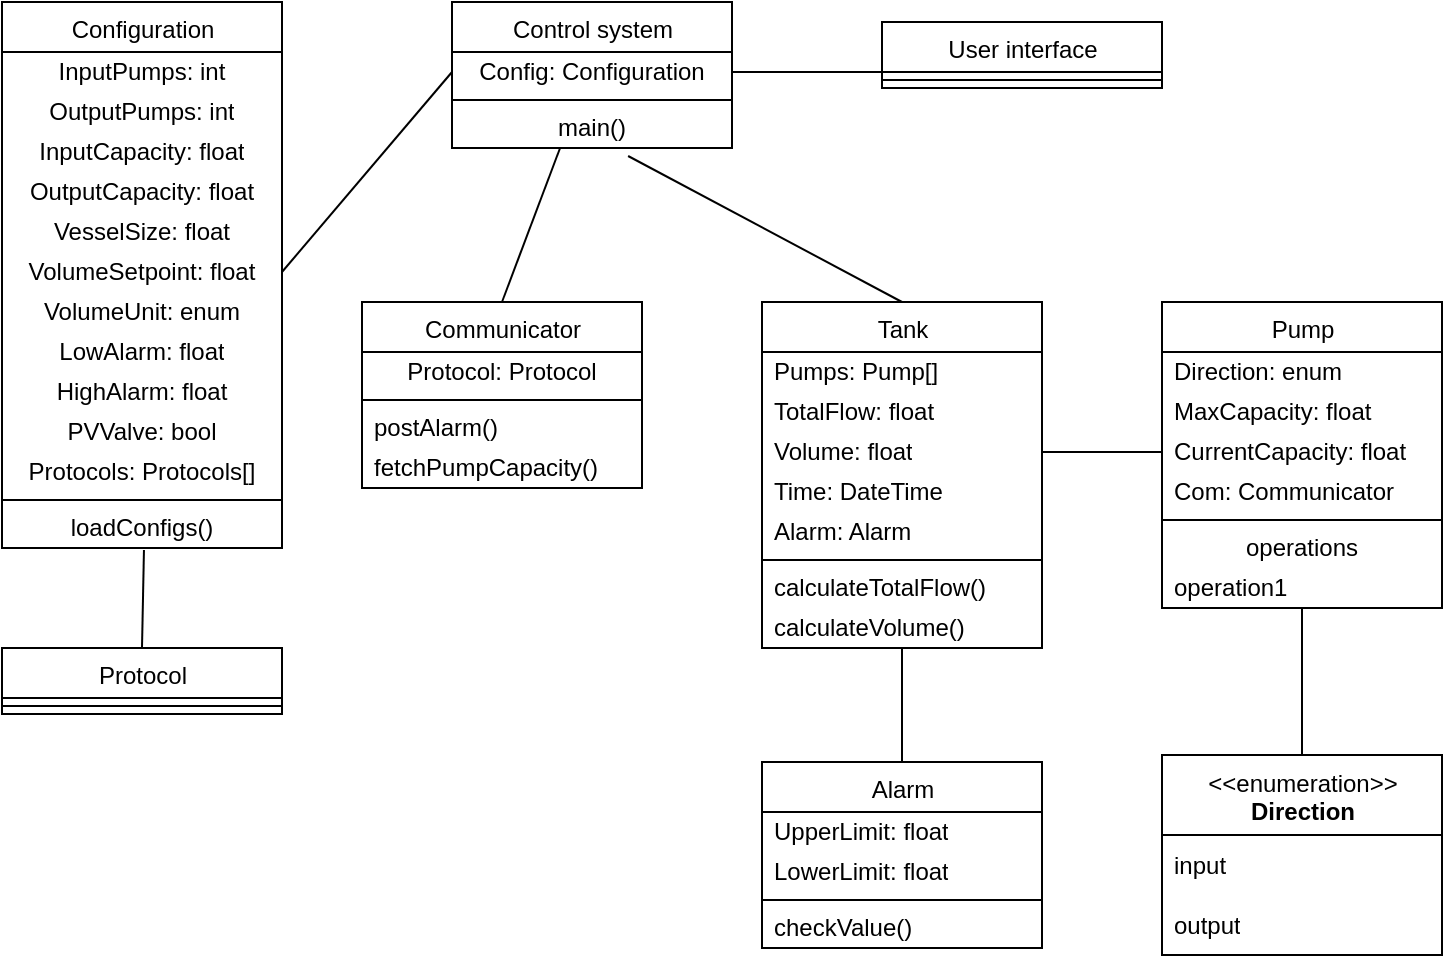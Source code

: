 <mxfile>
    <diagram id="eR-Qtvk94U0Yo9fx3vLx" name="Page-1">
        <mxGraphModel dx="1074" dy="812" grid="1" gridSize="10" guides="1" tooltips="1" connect="1" arrows="0" fold="1" page="1" pageScale="1" pageWidth="850" pageHeight="1100" math="0" shadow="0">
            <root>
                <mxCell id="0"/>
                <mxCell id="1" parent="0"/>
                <mxCell id="cxmRrtGTWL4b0-NTS0eR-15" value="Control system" style="swimlane;fontStyle=0;align=center;verticalAlign=top;childLayout=stackLayout;horizontal=1;startSize=25;horizontalStack=0;resizeParent=1;resizeParentMax=0;resizeLast=0;collapsible=0;marginBottom=0;html=1;" vertex="1" parent="1">
                    <mxGeometry x="285" y="60" width="140" height="73" as="geometry"/>
                </mxCell>
                <mxCell id="cxmRrtGTWL4b0-NTS0eR-16" value="Config: Configuration" style="text;html=1;strokeColor=none;fillColor=none;align=center;verticalAlign=middle;spacingLeft=4;spacingRight=4;overflow=hidden;rotatable=0;points=[[0,0.5],[1,0.5]];portConstraint=eastwest;" vertex="1" parent="cxmRrtGTWL4b0-NTS0eR-15">
                    <mxGeometry y="25" width="140" height="20" as="geometry"/>
                </mxCell>
                <mxCell id="cxmRrtGTWL4b0-NTS0eR-20" value="" style="line;strokeWidth=1;fillColor=none;align=left;verticalAlign=middle;spacingTop=-1;spacingLeft=3;spacingRight=3;rotatable=0;labelPosition=right;points=[];portConstraint=eastwest;" vertex="1" parent="cxmRrtGTWL4b0-NTS0eR-15">
                    <mxGeometry y="45" width="140" height="8" as="geometry"/>
                </mxCell>
                <mxCell id="cxmRrtGTWL4b0-NTS0eR-21" value="main()" style="text;html=1;strokeColor=none;fillColor=none;align=center;verticalAlign=middle;spacingLeft=4;spacingRight=4;overflow=hidden;rotatable=0;points=[[0,0.5],[1,0.5]];portConstraint=eastwest;" vertex="1" parent="cxmRrtGTWL4b0-NTS0eR-15">
                    <mxGeometry y="53" width="140" height="20" as="geometry"/>
                </mxCell>
                <mxCell id="cxmRrtGTWL4b0-NTS0eR-148" style="edgeStyle=none;html=1;exitX=0.5;exitY=0;exitDx=0;exitDy=0;entryX=0.629;entryY=1.2;entryDx=0;entryDy=0;entryPerimeter=0;endArrow=none;endFill=0;" edge="1" parent="1" source="cxmRrtGTWL4b0-NTS0eR-44" target="cxmRrtGTWL4b0-NTS0eR-21">
                    <mxGeometry relative="1" as="geometry"/>
                </mxCell>
                <mxCell id="cxmRrtGTWL4b0-NTS0eR-44" value="Tank" style="swimlane;fontStyle=0;align=center;verticalAlign=top;childLayout=stackLayout;horizontal=1;startSize=25;horizontalStack=0;resizeParent=1;resizeParentMax=0;resizeLast=0;collapsible=0;marginBottom=0;html=1;" vertex="1" parent="1">
                    <mxGeometry x="440" y="210" width="140" height="173" as="geometry"/>
                </mxCell>
                <mxCell id="cxmRrtGTWL4b0-NTS0eR-46" value="Pumps: Pump[]" style="text;html=1;strokeColor=none;fillColor=none;align=left;verticalAlign=middle;spacingLeft=4;spacingRight=4;overflow=hidden;rotatable=0;points=[[0,0.5],[1,0.5]];portConstraint=eastwest;" vertex="1" parent="cxmRrtGTWL4b0-NTS0eR-44">
                    <mxGeometry y="25" width="140" height="20" as="geometry"/>
                </mxCell>
                <mxCell id="cxmRrtGTWL4b0-NTS0eR-95" value="TotalFlow: float" style="text;html=1;strokeColor=none;fillColor=none;align=left;verticalAlign=middle;spacingLeft=4;spacingRight=4;overflow=hidden;rotatable=0;points=[[0,0.5],[1,0.5]];portConstraint=eastwest;" vertex="1" parent="cxmRrtGTWL4b0-NTS0eR-44">
                    <mxGeometry y="45" width="140" height="20" as="geometry"/>
                </mxCell>
                <mxCell id="cxmRrtGTWL4b0-NTS0eR-96" value="Volume: float" style="text;html=1;strokeColor=none;fillColor=none;align=left;verticalAlign=middle;spacingLeft=4;spacingRight=4;overflow=hidden;rotatable=0;points=[[0,0.5],[1,0.5]];portConstraint=eastwest;" vertex="1" parent="cxmRrtGTWL4b0-NTS0eR-44">
                    <mxGeometry y="65" width="140" height="20" as="geometry"/>
                </mxCell>
                <mxCell id="cxmRrtGTWL4b0-NTS0eR-97" value="Time: DateTime" style="text;html=1;strokeColor=none;fillColor=none;align=left;verticalAlign=middle;spacingLeft=4;spacingRight=4;overflow=hidden;rotatable=0;points=[[0,0.5],[1,0.5]];portConstraint=eastwest;" vertex="1" parent="cxmRrtGTWL4b0-NTS0eR-44">
                    <mxGeometry y="85" width="140" height="20" as="geometry"/>
                </mxCell>
                <mxCell id="cxmRrtGTWL4b0-NTS0eR-101" value="Alarm: Alarm" style="text;html=1;strokeColor=none;fillColor=none;align=left;verticalAlign=middle;spacingLeft=4;spacingRight=4;overflow=hidden;rotatable=0;points=[[0,0.5],[1,0.5]];portConstraint=eastwest;" vertex="1" parent="cxmRrtGTWL4b0-NTS0eR-44">
                    <mxGeometry y="105" width="140" height="20" as="geometry"/>
                </mxCell>
                <mxCell id="cxmRrtGTWL4b0-NTS0eR-50" value="" style="line;strokeWidth=1;fillColor=none;align=left;verticalAlign=middle;spacingTop=-1;spacingLeft=3;spacingRight=3;rotatable=0;labelPosition=right;points=[];portConstraint=eastwest;" vertex="1" parent="cxmRrtGTWL4b0-NTS0eR-44">
                    <mxGeometry y="125" width="140" height="8" as="geometry"/>
                </mxCell>
                <mxCell id="cxmRrtGTWL4b0-NTS0eR-52" value="calculateTotalFlow()" style="text;html=1;strokeColor=none;fillColor=none;align=left;verticalAlign=middle;spacingLeft=4;spacingRight=4;overflow=hidden;rotatable=0;points=[[0,0.5],[1,0.5]];portConstraint=eastwest;" vertex="1" parent="cxmRrtGTWL4b0-NTS0eR-44">
                    <mxGeometry y="133" width="140" height="20" as="geometry"/>
                </mxCell>
                <mxCell id="cxmRrtGTWL4b0-NTS0eR-98" value="calculateVolume()" style="text;html=1;strokeColor=none;fillColor=none;align=left;verticalAlign=middle;spacingLeft=4;spacingRight=4;overflow=hidden;rotatable=0;points=[[0,0.5],[1,0.5]];portConstraint=eastwest;" vertex="1" parent="cxmRrtGTWL4b0-NTS0eR-44">
                    <mxGeometry y="153" width="140" height="20" as="geometry"/>
                </mxCell>
                <mxCell id="cxmRrtGTWL4b0-NTS0eR-53" value="Pump" style="swimlane;fontStyle=0;align=center;verticalAlign=top;childLayout=stackLayout;horizontal=1;startSize=25;horizontalStack=0;resizeParent=1;resizeParentMax=0;resizeLast=0;collapsible=0;marginBottom=0;html=1;" vertex="1" parent="1">
                    <mxGeometry x="640" y="210" width="140" height="153" as="geometry"/>
                </mxCell>
                <mxCell id="cxmRrtGTWL4b0-NTS0eR-55" value="Direction: enum" style="text;html=1;strokeColor=none;fillColor=none;align=left;verticalAlign=middle;spacingLeft=4;spacingRight=4;overflow=hidden;rotatable=0;points=[[0,0.5],[1,0.5]];portConstraint=eastwest;" vertex="1" parent="cxmRrtGTWL4b0-NTS0eR-53">
                    <mxGeometry y="25" width="140" height="20" as="geometry"/>
                </mxCell>
                <mxCell id="cxmRrtGTWL4b0-NTS0eR-57" value="MaxCapacity: float" style="text;html=1;strokeColor=none;fillColor=none;align=left;verticalAlign=middle;spacingLeft=4;spacingRight=4;overflow=hidden;rotatable=0;points=[[0,0.5],[1,0.5]];portConstraint=eastwest;" vertex="1" parent="cxmRrtGTWL4b0-NTS0eR-53">
                    <mxGeometry y="45" width="140" height="20" as="geometry"/>
                </mxCell>
                <mxCell id="cxmRrtGTWL4b0-NTS0eR-58" value="CurrentCapacity: float" style="text;html=1;strokeColor=none;fillColor=none;align=left;verticalAlign=middle;spacingLeft=4;spacingRight=4;overflow=hidden;rotatable=0;points=[[0,0.5],[1,0.5]];portConstraint=eastwest;" vertex="1" parent="cxmRrtGTWL4b0-NTS0eR-53">
                    <mxGeometry y="65" width="140" height="20" as="geometry"/>
                </mxCell>
                <mxCell id="cxmRrtGTWL4b0-NTS0eR-135" value="Com: Communicator" style="text;html=1;strokeColor=none;fillColor=none;align=left;verticalAlign=middle;spacingLeft=4;spacingRight=4;overflow=hidden;rotatable=0;points=[[0,0.5],[1,0.5]];portConstraint=eastwest;" vertex="1" parent="cxmRrtGTWL4b0-NTS0eR-53">
                    <mxGeometry y="85" width="140" height="20" as="geometry"/>
                </mxCell>
                <mxCell id="cxmRrtGTWL4b0-NTS0eR-59" value="" style="line;strokeWidth=1;fillColor=none;align=left;verticalAlign=middle;spacingTop=-1;spacingLeft=3;spacingRight=3;rotatable=0;labelPosition=right;points=[];portConstraint=eastwest;" vertex="1" parent="cxmRrtGTWL4b0-NTS0eR-53">
                    <mxGeometry y="105" width="140" height="8" as="geometry"/>
                </mxCell>
                <mxCell id="cxmRrtGTWL4b0-NTS0eR-60" value="operations" style="text;html=1;strokeColor=none;fillColor=none;align=center;verticalAlign=middle;spacingLeft=4;spacingRight=4;overflow=hidden;rotatable=0;points=[[0,0.5],[1,0.5]];portConstraint=eastwest;" vertex="1" parent="cxmRrtGTWL4b0-NTS0eR-53">
                    <mxGeometry y="113" width="140" height="20" as="geometry"/>
                </mxCell>
                <mxCell id="cxmRrtGTWL4b0-NTS0eR-61" value="operation1" style="text;html=1;strokeColor=none;fillColor=none;align=left;verticalAlign=middle;spacingLeft=4;spacingRight=4;overflow=hidden;rotatable=0;points=[[0,0.5],[1,0.5]];portConstraint=eastwest;" vertex="1" parent="cxmRrtGTWL4b0-NTS0eR-53">
                    <mxGeometry y="133" width="140" height="20" as="geometry"/>
                </mxCell>
                <mxCell id="cxmRrtGTWL4b0-NTS0eR-68" value="Configuration" style="swimlane;fontStyle=0;align=center;verticalAlign=top;childLayout=stackLayout;horizontal=1;startSize=25;horizontalStack=0;resizeParent=1;resizeParentMax=0;resizeLast=0;collapsible=0;marginBottom=0;html=1;" vertex="1" parent="1">
                    <mxGeometry x="60" y="60" width="140" height="273" as="geometry"/>
                </mxCell>
                <mxCell id="cxmRrtGTWL4b0-NTS0eR-69" value="InputPumps: int" style="text;html=1;strokeColor=none;fillColor=none;align=center;verticalAlign=middle;spacingLeft=4;spacingRight=4;overflow=hidden;rotatable=0;points=[[0,0.5],[1,0.5]];portConstraint=eastwest;" vertex="1" parent="cxmRrtGTWL4b0-NTS0eR-68">
                    <mxGeometry y="25" width="140" height="20" as="geometry"/>
                </mxCell>
                <mxCell id="cxmRrtGTWL4b0-NTS0eR-103" value="OutputPumps: int" style="text;html=1;strokeColor=none;fillColor=none;align=center;verticalAlign=middle;spacingLeft=4;spacingRight=4;overflow=hidden;rotatable=0;points=[[0,0.5],[1,0.5]];portConstraint=eastwest;" vertex="1" parent="cxmRrtGTWL4b0-NTS0eR-68">
                    <mxGeometry y="45" width="140" height="20" as="geometry"/>
                </mxCell>
                <mxCell id="cxmRrtGTWL4b0-NTS0eR-104" value="InputCapacity: float" style="text;html=1;strokeColor=none;fillColor=none;align=center;verticalAlign=middle;spacingLeft=4;spacingRight=4;overflow=hidden;rotatable=0;points=[[0,0.5],[1,0.5]];portConstraint=eastwest;" vertex="1" parent="cxmRrtGTWL4b0-NTS0eR-68">
                    <mxGeometry y="65" width="140" height="20" as="geometry"/>
                </mxCell>
                <mxCell id="cxmRrtGTWL4b0-NTS0eR-105" value="OutputCapacity: float" style="text;html=1;strokeColor=none;fillColor=none;align=center;verticalAlign=middle;spacingLeft=4;spacingRight=4;overflow=hidden;rotatable=0;points=[[0,0.5],[1,0.5]];portConstraint=eastwest;" vertex="1" parent="cxmRrtGTWL4b0-NTS0eR-68">
                    <mxGeometry y="85" width="140" height="20" as="geometry"/>
                </mxCell>
                <mxCell id="cxmRrtGTWL4b0-NTS0eR-106" value="VesselSize: float" style="text;html=1;strokeColor=none;fillColor=none;align=center;verticalAlign=middle;spacingLeft=4;spacingRight=4;overflow=hidden;rotatable=0;points=[[0,0.5],[1,0.5]];portConstraint=eastwest;" vertex="1" parent="cxmRrtGTWL4b0-NTS0eR-68">
                    <mxGeometry y="105" width="140" height="20" as="geometry"/>
                </mxCell>
                <mxCell id="cxmRrtGTWL4b0-NTS0eR-110" value="VolumeSetpoint: float" style="text;html=1;strokeColor=none;fillColor=none;align=center;verticalAlign=middle;spacingLeft=4;spacingRight=4;overflow=hidden;rotatable=0;points=[[0,0.5],[1,0.5]];portConstraint=eastwest;" vertex="1" parent="cxmRrtGTWL4b0-NTS0eR-68">
                    <mxGeometry y="125" width="140" height="20" as="geometry"/>
                </mxCell>
                <mxCell id="cxmRrtGTWL4b0-NTS0eR-111" value="VolumeUnit: enum" style="text;html=1;strokeColor=none;fillColor=none;align=center;verticalAlign=middle;spacingLeft=4;spacingRight=4;overflow=hidden;rotatable=0;points=[[0,0.5],[1,0.5]];portConstraint=eastwest;" vertex="1" parent="cxmRrtGTWL4b0-NTS0eR-68">
                    <mxGeometry y="145" width="140" height="20" as="geometry"/>
                </mxCell>
                <mxCell id="cxmRrtGTWL4b0-NTS0eR-112" value="LowAlarm: float" style="text;html=1;strokeColor=none;fillColor=none;align=center;verticalAlign=middle;spacingLeft=4;spacingRight=4;overflow=hidden;rotatable=0;points=[[0,0.5],[1,0.5]];portConstraint=eastwest;" vertex="1" parent="cxmRrtGTWL4b0-NTS0eR-68">
                    <mxGeometry y="165" width="140" height="20" as="geometry"/>
                </mxCell>
                <mxCell id="cxmRrtGTWL4b0-NTS0eR-113" value="HighAlarm: float" style="text;html=1;strokeColor=none;fillColor=none;align=center;verticalAlign=middle;spacingLeft=4;spacingRight=4;overflow=hidden;rotatable=0;points=[[0,0.5],[1,0.5]];portConstraint=eastwest;" vertex="1" parent="cxmRrtGTWL4b0-NTS0eR-68">
                    <mxGeometry y="185" width="140" height="20" as="geometry"/>
                </mxCell>
                <mxCell id="cxmRrtGTWL4b0-NTS0eR-109" value="PVValve: bool" style="text;html=1;strokeColor=none;fillColor=none;align=center;verticalAlign=middle;spacingLeft=4;spacingRight=4;overflow=hidden;rotatable=0;points=[[0,0.5],[1,0.5]];portConstraint=eastwest;" vertex="1" parent="cxmRrtGTWL4b0-NTS0eR-68">
                    <mxGeometry y="205" width="140" height="20" as="geometry"/>
                </mxCell>
                <mxCell id="cxmRrtGTWL4b0-NTS0eR-114" value="Protocols: Protocols[]" style="text;html=1;strokeColor=none;fillColor=none;align=center;verticalAlign=middle;spacingLeft=4;spacingRight=4;overflow=hidden;rotatable=0;points=[[0,0.5],[1,0.5]];portConstraint=eastwest;" vertex="1" parent="cxmRrtGTWL4b0-NTS0eR-68">
                    <mxGeometry y="225" width="140" height="20" as="geometry"/>
                </mxCell>
                <mxCell id="cxmRrtGTWL4b0-NTS0eR-70" value="" style="line;strokeWidth=1;fillColor=none;align=left;verticalAlign=middle;spacingTop=-1;spacingLeft=3;spacingRight=3;rotatable=0;labelPosition=right;points=[];portConstraint=eastwest;" vertex="1" parent="cxmRrtGTWL4b0-NTS0eR-68">
                    <mxGeometry y="245" width="140" height="8" as="geometry"/>
                </mxCell>
                <mxCell id="cxmRrtGTWL4b0-NTS0eR-71" value="loadConfigs()" style="text;html=1;strokeColor=none;fillColor=none;align=center;verticalAlign=middle;spacingLeft=4;spacingRight=4;overflow=hidden;rotatable=0;points=[[0,0.5],[1,0.5]];portConstraint=eastwest;" vertex="1" parent="cxmRrtGTWL4b0-NTS0eR-68">
                    <mxGeometry y="253" width="140" height="20" as="geometry"/>
                </mxCell>
                <mxCell id="cxmRrtGTWL4b0-NTS0eR-72" value="User interface" style="swimlane;fontStyle=0;align=center;verticalAlign=top;childLayout=stackLayout;horizontal=1;startSize=25;horizontalStack=0;resizeParent=1;resizeParentMax=0;resizeLast=0;collapsible=0;marginBottom=0;html=1;" vertex="1" parent="1">
                    <mxGeometry x="500" y="70" width="140" height="33" as="geometry"/>
                </mxCell>
                <mxCell id="cxmRrtGTWL4b0-NTS0eR-74" value="" style="line;strokeWidth=1;fillColor=none;align=left;verticalAlign=middle;spacingTop=-1;spacingLeft=3;spacingRight=3;rotatable=0;labelPosition=right;points=[];portConstraint=eastwest;" vertex="1" parent="cxmRrtGTWL4b0-NTS0eR-72">
                    <mxGeometry y="25" width="140" height="8" as="geometry"/>
                </mxCell>
                <mxCell id="cxmRrtGTWL4b0-NTS0eR-141" style="edgeStyle=none;html=1;exitX=0.5;exitY=0;exitDx=0;exitDy=0;endArrow=none;endFill=0;" edge="1" parent="1" source="cxmRrtGTWL4b0-NTS0eR-78" target="cxmRrtGTWL4b0-NTS0eR-98">
                    <mxGeometry relative="1" as="geometry"/>
                </mxCell>
                <mxCell id="cxmRrtGTWL4b0-NTS0eR-78" value="Alarm" style="swimlane;fontStyle=0;align=center;verticalAlign=top;childLayout=stackLayout;horizontal=1;startSize=25;horizontalStack=0;resizeParent=1;resizeParentMax=0;resizeLast=0;collapsible=0;marginBottom=0;html=1;" vertex="1" parent="1">
                    <mxGeometry x="440" y="440" width="140" height="93" as="geometry"/>
                </mxCell>
                <mxCell id="cxmRrtGTWL4b0-NTS0eR-80" value="UpperLimit: float" style="text;html=1;strokeColor=none;fillColor=none;align=left;verticalAlign=middle;spacingLeft=4;spacingRight=4;overflow=hidden;rotatable=0;points=[[0,0.5],[1,0.5]];portConstraint=eastwest;" vertex="1" parent="cxmRrtGTWL4b0-NTS0eR-78">
                    <mxGeometry y="25" width="140" height="20" as="geometry"/>
                </mxCell>
                <mxCell id="cxmRrtGTWL4b0-NTS0eR-88" value="LowerLimit: float" style="text;html=1;strokeColor=none;fillColor=none;align=left;verticalAlign=middle;spacingLeft=4;spacingRight=4;overflow=hidden;rotatable=0;points=[[0,0.5],[1,0.5]];portConstraint=eastwest;" vertex="1" parent="cxmRrtGTWL4b0-NTS0eR-78">
                    <mxGeometry y="45" width="140" height="20" as="geometry"/>
                </mxCell>
                <mxCell id="cxmRrtGTWL4b0-NTS0eR-84" value="" style="line;strokeWidth=1;fillColor=none;align=left;verticalAlign=middle;spacingTop=-1;spacingLeft=3;spacingRight=3;rotatable=0;labelPosition=right;points=[];portConstraint=eastwest;" vertex="1" parent="cxmRrtGTWL4b0-NTS0eR-78">
                    <mxGeometry y="65" width="140" height="8" as="geometry"/>
                </mxCell>
                <mxCell id="cxmRrtGTWL4b0-NTS0eR-86" value="checkValue()" style="text;html=1;strokeColor=none;fillColor=none;align=left;verticalAlign=middle;spacingLeft=4;spacingRight=4;overflow=hidden;rotatable=0;points=[[0,0.5],[1,0.5]];portConstraint=eastwest;" vertex="1" parent="cxmRrtGTWL4b0-NTS0eR-78">
                    <mxGeometry y="73" width="140" height="20" as="geometry"/>
                </mxCell>
                <mxCell id="cxmRrtGTWL4b0-NTS0eR-142" style="edgeStyle=none;html=1;exitX=0.5;exitY=0;exitDx=0;exitDy=0;entryX=0.386;entryY=1;entryDx=0;entryDy=0;entryPerimeter=0;endArrow=none;endFill=0;" edge="1" parent="1" source="cxmRrtGTWL4b0-NTS0eR-116" target="cxmRrtGTWL4b0-NTS0eR-21">
                    <mxGeometry relative="1" as="geometry"/>
                </mxCell>
                <mxCell id="cxmRrtGTWL4b0-NTS0eR-116" value="Communicator" style="swimlane;fontStyle=0;align=center;verticalAlign=top;childLayout=stackLayout;horizontal=1;startSize=25;horizontalStack=0;resizeParent=1;resizeParentMax=0;resizeLast=0;collapsible=0;marginBottom=0;html=1;" vertex="1" parent="1">
                    <mxGeometry x="240" y="210" width="140" height="93" as="geometry"/>
                </mxCell>
                <mxCell id="cxmRrtGTWL4b0-NTS0eR-117" value="Protocol: Protocol" style="text;html=1;strokeColor=none;fillColor=none;align=center;verticalAlign=middle;spacingLeft=4;spacingRight=4;overflow=hidden;rotatable=0;points=[[0,0.5],[1,0.5]];portConstraint=eastwest;" vertex="1" parent="cxmRrtGTWL4b0-NTS0eR-116">
                    <mxGeometry y="25" width="140" height="20" as="geometry"/>
                </mxCell>
                <mxCell id="cxmRrtGTWL4b0-NTS0eR-122" value="" style="line;strokeWidth=1;fillColor=none;align=left;verticalAlign=middle;spacingTop=-1;spacingLeft=3;spacingRight=3;rotatable=0;labelPosition=right;points=[];portConstraint=eastwest;" vertex="1" parent="cxmRrtGTWL4b0-NTS0eR-116">
                    <mxGeometry y="45" width="140" height="8" as="geometry"/>
                </mxCell>
                <mxCell id="cxmRrtGTWL4b0-NTS0eR-124" value="postAlarm()" style="text;html=1;strokeColor=none;fillColor=none;align=left;verticalAlign=middle;spacingLeft=4;spacingRight=4;overflow=hidden;rotatable=0;points=[[0,0.5],[1,0.5]];portConstraint=eastwest;" vertex="1" parent="cxmRrtGTWL4b0-NTS0eR-116">
                    <mxGeometry y="53" width="140" height="20" as="geometry"/>
                </mxCell>
                <mxCell id="cxmRrtGTWL4b0-NTS0eR-133" value="fetchPumpCapacity()" style="text;html=1;strokeColor=none;fillColor=none;align=left;verticalAlign=middle;spacingLeft=4;spacingRight=4;overflow=hidden;rotatable=0;points=[[0,0.5],[1,0.5]];portConstraint=eastwest;" vertex="1" parent="cxmRrtGTWL4b0-NTS0eR-116">
                    <mxGeometry y="73" width="140" height="20" as="geometry"/>
                </mxCell>
                <mxCell id="cxmRrtGTWL4b0-NTS0eR-147" style="edgeStyle=none;html=1;exitX=0.5;exitY=0;exitDx=0;exitDy=0;entryX=0.507;entryY=1.05;entryDx=0;entryDy=0;entryPerimeter=0;endArrow=none;endFill=0;" edge="1" parent="1" source="cxmRrtGTWL4b0-NTS0eR-125" target="cxmRrtGTWL4b0-NTS0eR-71">
                    <mxGeometry relative="1" as="geometry"/>
                </mxCell>
                <mxCell id="cxmRrtGTWL4b0-NTS0eR-125" value="Protocol" style="swimlane;fontStyle=0;align=center;verticalAlign=top;childLayout=stackLayout;horizontal=1;startSize=25;horizontalStack=0;resizeParent=1;resizeParentMax=0;resizeLast=0;collapsible=0;marginBottom=0;html=1;" vertex="1" parent="1">
                    <mxGeometry x="60" y="383" width="140" height="33" as="geometry"/>
                </mxCell>
                <mxCell id="cxmRrtGTWL4b0-NTS0eR-127" value="" style="line;strokeWidth=1;fillColor=none;align=left;verticalAlign=middle;spacingTop=-1;spacingLeft=3;spacingRight=3;rotatable=0;labelPosition=right;points=[];portConstraint=eastwest;" vertex="1" parent="cxmRrtGTWL4b0-NTS0eR-125">
                    <mxGeometry y="25" width="140" height="8" as="geometry"/>
                </mxCell>
                <mxCell id="cxmRrtGTWL4b0-NTS0eR-146" style="edgeStyle=none;html=1;exitX=0.5;exitY=0;exitDx=0;exitDy=0;endArrow=none;endFill=0;" edge="1" parent="1" source="cxmRrtGTWL4b0-NTS0eR-130" target="cxmRrtGTWL4b0-NTS0eR-61">
                    <mxGeometry relative="1" as="geometry"/>
                </mxCell>
                <mxCell id="cxmRrtGTWL4b0-NTS0eR-130" value="&amp;lt;&amp;lt;enumeration&amp;gt;&amp;gt;&lt;br&gt;&lt;b&gt;Direction&lt;/b&gt;" style="swimlane;fontStyle=0;align=center;verticalAlign=top;childLayout=stackLayout;horizontal=1;startSize=40;horizontalStack=0;resizeParent=1;resizeParentMax=0;resizeLast=0;collapsible=0;marginBottom=0;html=1;" vertex="1" parent="1">
                    <mxGeometry x="640" y="436.5" width="140" height="100" as="geometry"/>
                </mxCell>
                <mxCell id="cxmRrtGTWL4b0-NTS0eR-131" value="input" style="text;html=1;strokeColor=none;fillColor=none;align=left;verticalAlign=middle;spacingLeft=4;spacingRight=4;overflow=hidden;rotatable=0;points=[[0,0.5],[1,0.5]];portConstraint=eastwest;" vertex="1" parent="cxmRrtGTWL4b0-NTS0eR-130">
                    <mxGeometry y="40" width="140" height="30" as="geometry"/>
                </mxCell>
                <mxCell id="cxmRrtGTWL4b0-NTS0eR-132" value="output" style="text;html=1;strokeColor=none;fillColor=none;align=left;verticalAlign=middle;spacingLeft=4;spacingRight=4;overflow=hidden;rotatable=0;points=[[0,0.5],[1,0.5]];portConstraint=eastwest;" vertex="1" parent="cxmRrtGTWL4b0-NTS0eR-130">
                    <mxGeometry y="70" width="140" height="30" as="geometry"/>
                </mxCell>
                <mxCell id="cxmRrtGTWL4b0-NTS0eR-136" style="edgeStyle=none;html=1;exitX=1;exitY=0.5;exitDx=0;exitDy=0;entryX=0;entryY=0.5;entryDx=0;entryDy=0;endArrow=none;endFill=0;" edge="1" parent="1" source="cxmRrtGTWL4b0-NTS0eR-110" target="cxmRrtGTWL4b0-NTS0eR-16">
                    <mxGeometry relative="1" as="geometry"/>
                </mxCell>
                <mxCell id="cxmRrtGTWL4b0-NTS0eR-137" style="edgeStyle=none;html=1;exitX=1;exitY=0.5;exitDx=0;exitDy=0;endArrow=none;endFill=0;" edge="1" parent="1" source="cxmRrtGTWL4b0-NTS0eR-16">
                    <mxGeometry relative="1" as="geometry">
                        <mxPoint x="500" y="95" as="targetPoint"/>
                    </mxGeometry>
                </mxCell>
                <mxCell id="cxmRrtGTWL4b0-NTS0eR-138" style="edgeStyle=none;html=1;exitX=1;exitY=0.5;exitDx=0;exitDy=0;entryX=0;entryY=0.5;entryDx=0;entryDy=0;endArrow=none;endFill=0;" edge="1" parent="1" source="cxmRrtGTWL4b0-NTS0eR-96" target="cxmRrtGTWL4b0-NTS0eR-58">
                    <mxGeometry relative="1" as="geometry"/>
                </mxCell>
            </root>
        </mxGraphModel>
    </diagram>
</mxfile>